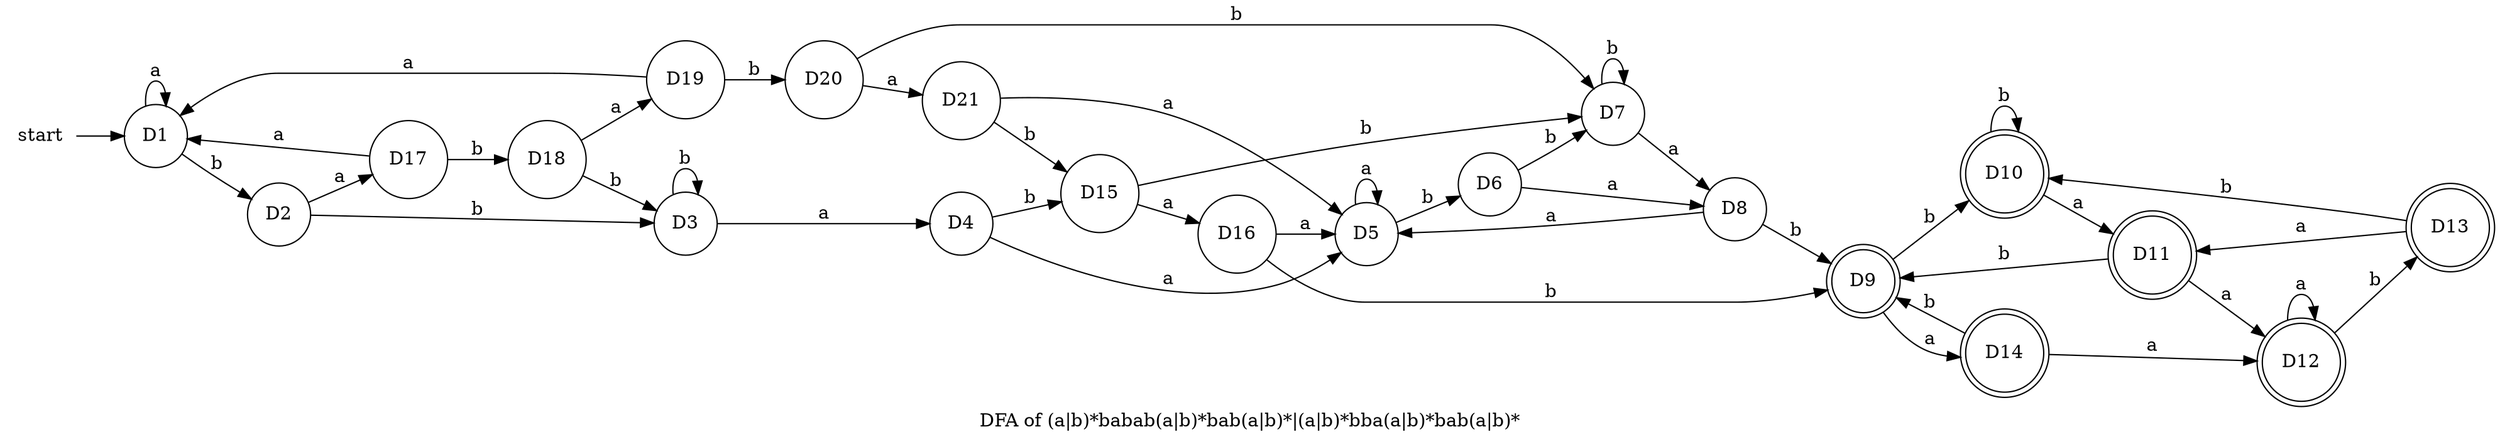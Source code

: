 digraph
  G { label="DFA of (a|b)*babab(a|b)*bab(a|b)*|(a|b)*bba(a|b)*bab(a|b)*";
 
rankdir=LR
start[shape =none]
start ->node_1
node_1 [label="D1", shape = circle]
node_1 -> node_2 [label ="b"]
node_1 -> node_1 [label ="a"]
node_2 [label="D2", shape = circle]
node_2 -> node_3 [label ="b"]
node_2 -> node_17 [label ="a"]
node_3 [label="D3", shape = circle]
node_3 -> node_3 [label ="b"]
node_3 -> node_4 [label ="a"]
node_4 [label="D4", shape = circle]
node_4 -> node_5 [label ="a"]
node_4 -> node_15 [label ="b"]
node_5 [label="D5", shape = circle]
node_5 -> node_6 [label ="b"]
node_5 -> node_5 [label ="a"]
node_6 [label="D6", shape = circle]
node_6 -> node_7 [label ="b"]
node_6 -> node_8 [label ="a"]
node_7 [label="D7", shape = circle]
node_7 -> node_7 [label ="b"]
node_7 -> node_8 [label ="a"]
node_8 [label="D8", shape = circle]
node_8 -> node_5 [label ="a"]
node_8 -> node_9 [label ="b"]
node_9 [label="D9", shape = doublecircle]
node_9 -> node_10 [label ="b"]
node_9 -> node_14 [label ="a"]
node_10 [label="D10", shape = doublecircle]
node_10 -> node_10 [label ="b"]
node_10 -> node_11 [label ="a"]
node_11 [label="D11", shape = doublecircle]
node_11 -> node_12 [label ="a"]
node_11 -> node_9 [label ="b"]
node_12 [label="D12", shape = doublecircle]
node_12 -> node_13 [label ="b"]
node_12 -> node_12 [label ="a"]
node_13 [label="D13", shape = doublecircle]
node_13 -> node_10 [label ="b"]
node_13 -> node_11 [label ="a"]
node_14 [label="D14", shape = doublecircle]
node_14 -> node_12 [label ="a"]
node_14 -> node_9 [label ="b"]
node_15 [label="D15", shape = circle]
node_15 -> node_7 [label ="b"]
node_15 -> node_16 [label ="a"]
node_16 [label="D16", shape = circle]
node_16 -> node_5 [label ="a"]
node_16 -> node_9 [label ="b"]
node_17 [label="D17", shape = circle]
node_17 -> node_1 [label ="a"]
node_17 -> node_18 [label ="b"]
node_18 [label="D18", shape = circle]
node_18 -> node_3 [label ="b"]
node_18 -> node_19 [label ="a"]
node_19 [label="D19", shape = circle]
node_19 -> node_1 [label ="a"]
node_19 -> node_20 [label ="b"]
node_20 [label="D20", shape = circle]
node_20 -> node_7 [label ="b"]
node_20 -> node_21 [label ="a"]
node_21 [label="D21", shape = circle]
node_21 -> node_5 [label ="a"]
node_21 -> node_15 [label ="b"]
}

